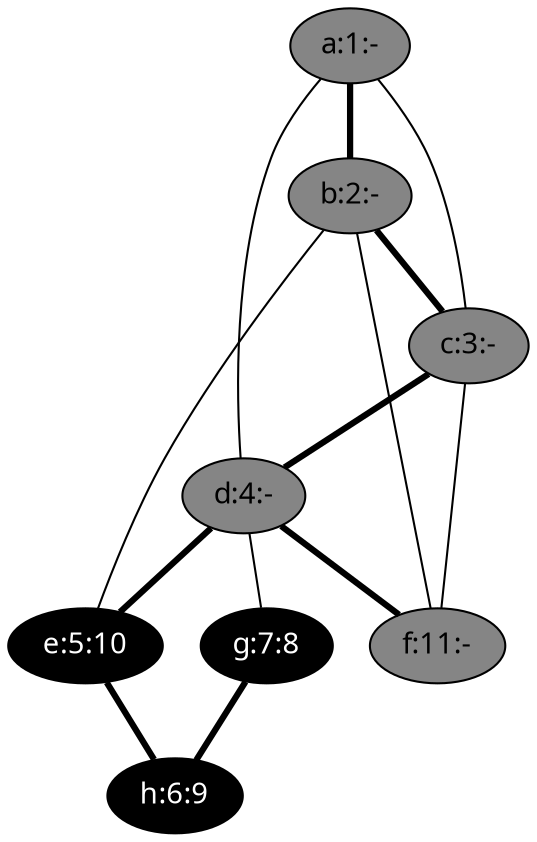 Graph {
a [ label="a:1:-" style=filled fontname="time-bold" fillcolor=gray52 ];
b [ label="b:2:-" style=filled fontname="time-bold" fillcolor=gray52 ];
c [ label="c:3:-" style=filled fontname="time-bold" fillcolor=gray52 ];
d [ label="d:4:-" style=filled fontname="time-bold" fillcolor=gray52 ];
e [ label="e:5:10" fontcolor=white style=filled fontname="time-bold" fillcolor=black ];
f [ label="f:11:-" style=filled fontname="time-bold" fillcolor=gray52 ];
g [ label="g:7:8" fontcolor=white style=filled fontname="time-bold" fillcolor=black ];
h [ label="h:6:9" fontcolor=white style=filled fontname="time-bold" fillcolor=black ];
a--d[label="", penwidth=1];
a--b[label="", penwidth=3];
a--c[label="", penwidth=1];
b--e[label="", penwidth=1];
b--f[label="", penwidth=1];
b--c[label="", penwidth=3];
c--d[label="", penwidth=3];
c--f[label="", penwidth=1];
d--e[label="", penwidth=3];
d--f[label="", penwidth=3];
d--g[label="", penwidth=1];
e--h[label="", penwidth=3];
g--h[label="", penwidth=3];
}